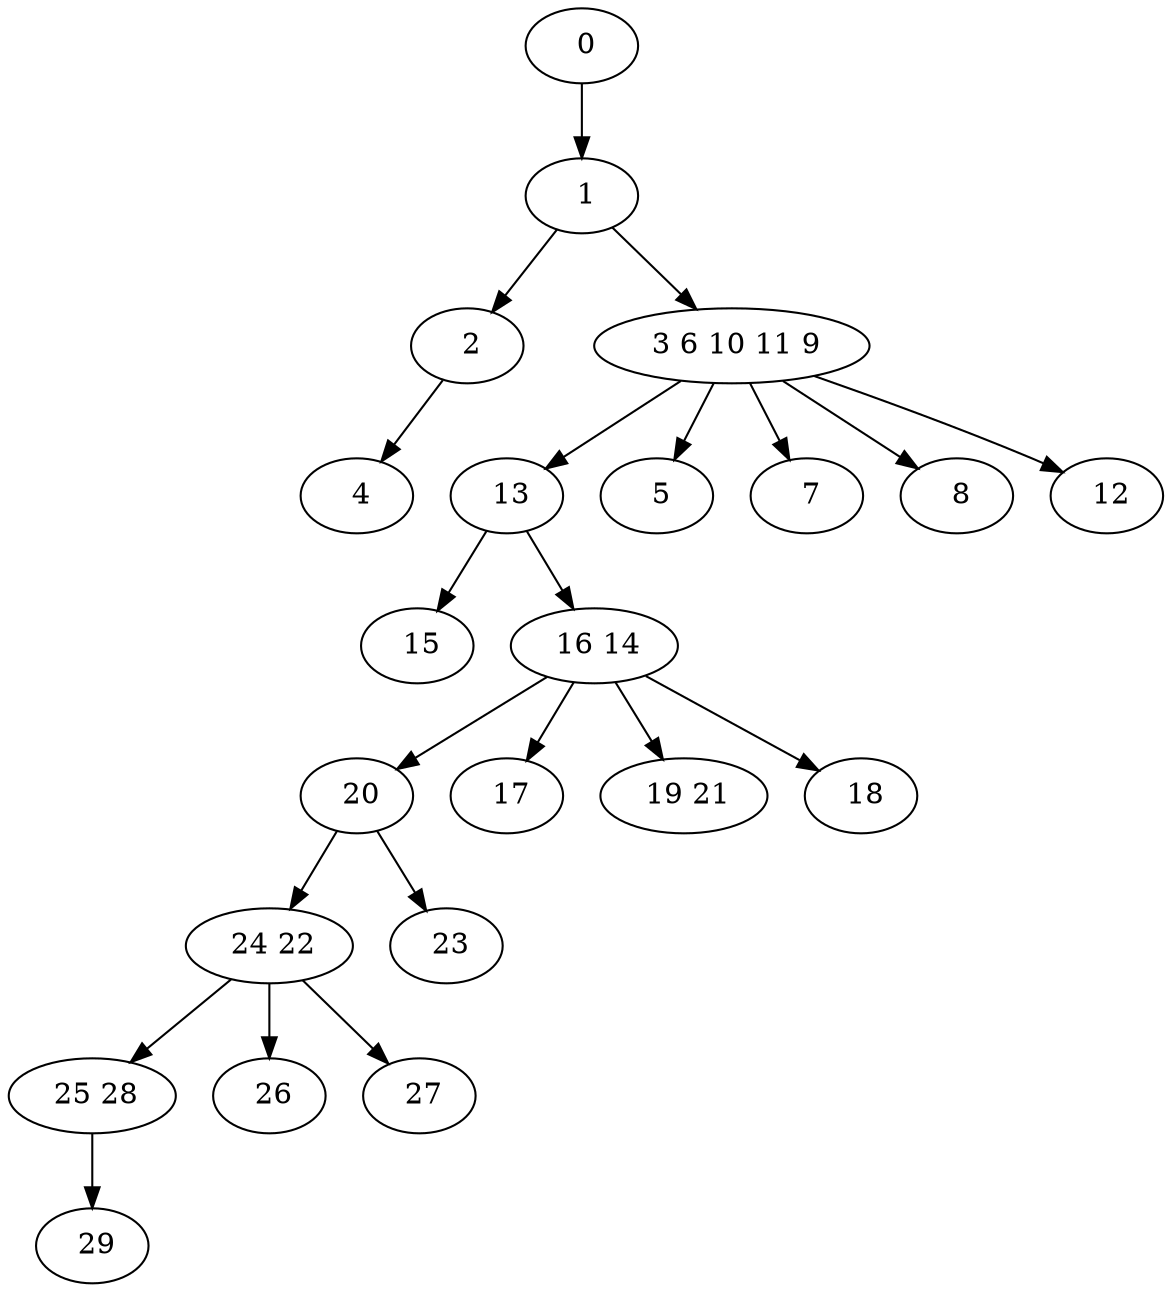 digraph mytree {
" 0" -> " 1";
" 1" -> " 2";
" 1" -> " 3 6 10 11 9";
" 2" -> " 4";
" 3 6 10 11 9" -> " 13";
" 3 6 10 11 9" -> " 5";
" 3 6 10 11 9" -> " 7";
" 3 6 10 11 9" -> " 8";
" 3 6 10 11 9" -> " 12";
" 4";
" 13" -> " 15";
" 13" -> " 16 14";
" 15";
" 16 14" -> " 20";
" 16 14" -> " 17";
" 16 14" -> " 19 21";
" 16 14" -> " 18";
" 25 28" -> " 29";
" 29";
" 24 22" -> " 25 28";
" 24 22" -> " 26";
" 24 22" -> " 27";
" 20" -> " 24 22";
" 20" -> " 23";
" 23";
" 26";
" 27";
" 17";
" 19 21";
" 5";
" 7";
" 8";
" 12";
" 18";
}
